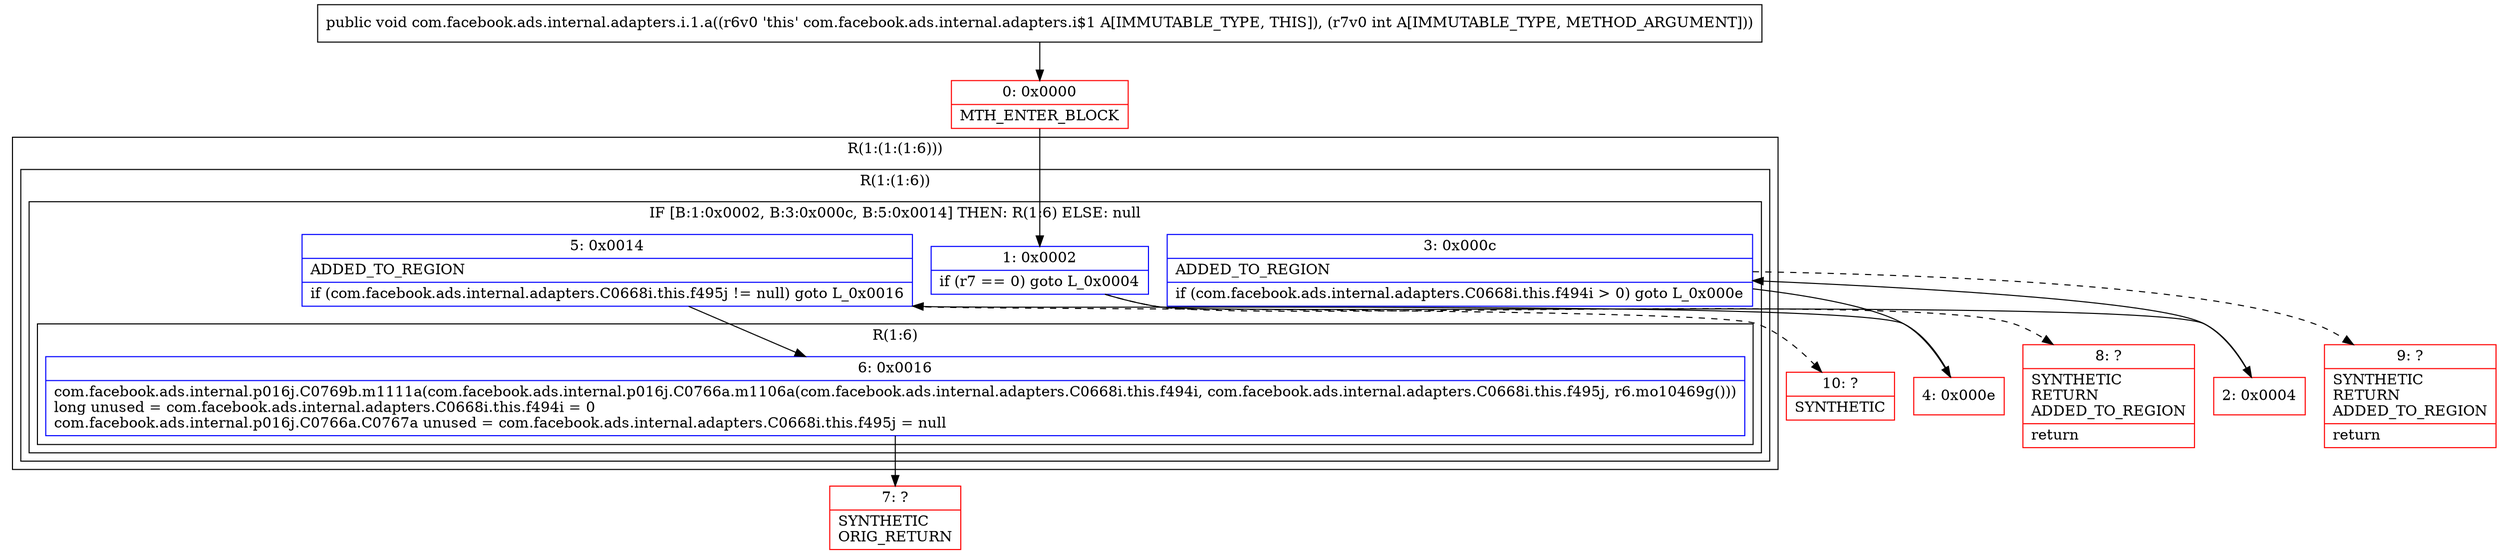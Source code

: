 digraph "CFG forcom.facebook.ads.internal.adapters.i.1.a(I)V" {
subgraph cluster_Region_278948263 {
label = "R(1:(1:(1:6)))";
node [shape=record,color=blue];
subgraph cluster_Region_967925730 {
label = "R(1:(1:6))";
node [shape=record,color=blue];
subgraph cluster_IfRegion_526631440 {
label = "IF [B:1:0x0002, B:3:0x000c, B:5:0x0014] THEN: R(1:6) ELSE: null";
node [shape=record,color=blue];
Node_1 [shape=record,label="{1\:\ 0x0002|if (r7 == 0) goto L_0x0004\l}"];
Node_3 [shape=record,label="{3\:\ 0x000c|ADDED_TO_REGION\l|if (com.facebook.ads.internal.adapters.C0668i.this.f494i \> 0) goto L_0x000e\l}"];
Node_5 [shape=record,label="{5\:\ 0x0014|ADDED_TO_REGION\l|if (com.facebook.ads.internal.adapters.C0668i.this.f495j != null) goto L_0x0016\l}"];
subgraph cluster_Region_361077486 {
label = "R(1:6)";
node [shape=record,color=blue];
Node_6 [shape=record,label="{6\:\ 0x0016|com.facebook.ads.internal.p016j.C0769b.m1111a(com.facebook.ads.internal.p016j.C0766a.m1106a(com.facebook.ads.internal.adapters.C0668i.this.f494i, com.facebook.ads.internal.adapters.C0668i.this.f495j, r6.mo10469g()))\llong unused = com.facebook.ads.internal.adapters.C0668i.this.f494i = 0\lcom.facebook.ads.internal.p016j.C0766a.C0767a unused = com.facebook.ads.internal.adapters.C0668i.this.f495j = null\l}"];
}
}
}
}
Node_0 [shape=record,color=red,label="{0\:\ 0x0000|MTH_ENTER_BLOCK\l}"];
Node_2 [shape=record,color=red,label="{2\:\ 0x0004}"];
Node_4 [shape=record,color=red,label="{4\:\ 0x000e}"];
Node_7 [shape=record,color=red,label="{7\:\ ?|SYNTHETIC\lORIG_RETURN\l}"];
Node_8 [shape=record,color=red,label="{8\:\ ?|SYNTHETIC\lRETURN\lADDED_TO_REGION\l|return\l}"];
Node_9 [shape=record,color=red,label="{9\:\ ?|SYNTHETIC\lRETURN\lADDED_TO_REGION\l|return\l}"];
Node_10 [shape=record,color=red,label="{10\:\ ?|SYNTHETIC\l}"];
MethodNode[shape=record,label="{public void com.facebook.ads.internal.adapters.i.1.a((r6v0 'this' com.facebook.ads.internal.adapters.i$1 A[IMMUTABLE_TYPE, THIS]), (r7v0 int A[IMMUTABLE_TYPE, METHOD_ARGUMENT])) }"];
MethodNode -> Node_0;
Node_1 -> Node_2;
Node_1 -> Node_8[style=dashed];
Node_3 -> Node_4;
Node_3 -> Node_9[style=dashed];
Node_5 -> Node_6;
Node_5 -> Node_10[style=dashed];
Node_6 -> Node_7;
Node_0 -> Node_1;
Node_2 -> Node_3;
Node_4 -> Node_5;
}

